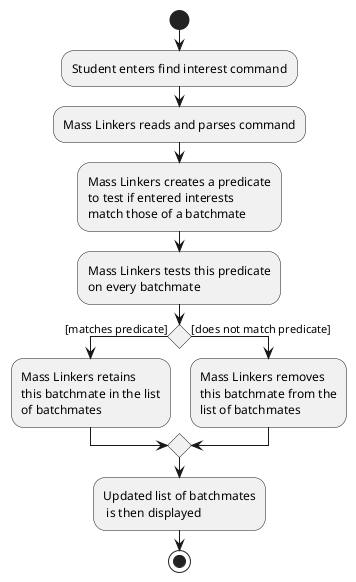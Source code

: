 @startuml
'https://plantuml.com/activity-diagram-beta

start
:Student enters find interest command;
:Mass Linkers reads and parses command;
:Mass Linkers creates a predicate
to test if entered interests
match those of a batchmate;
:Mass Linkers tests this predicate
on every batchmate;
if () then ([matches predicate])
    :Mass Linkers retains
    this batchmate in the list
    of batchmates;
else ([does not match predicate])
    :Mass Linkers removes
    this batchmate from the
    list of batchmates;
endif
:Updated list of batchmates
 is then displayed;
stop

@enduml
